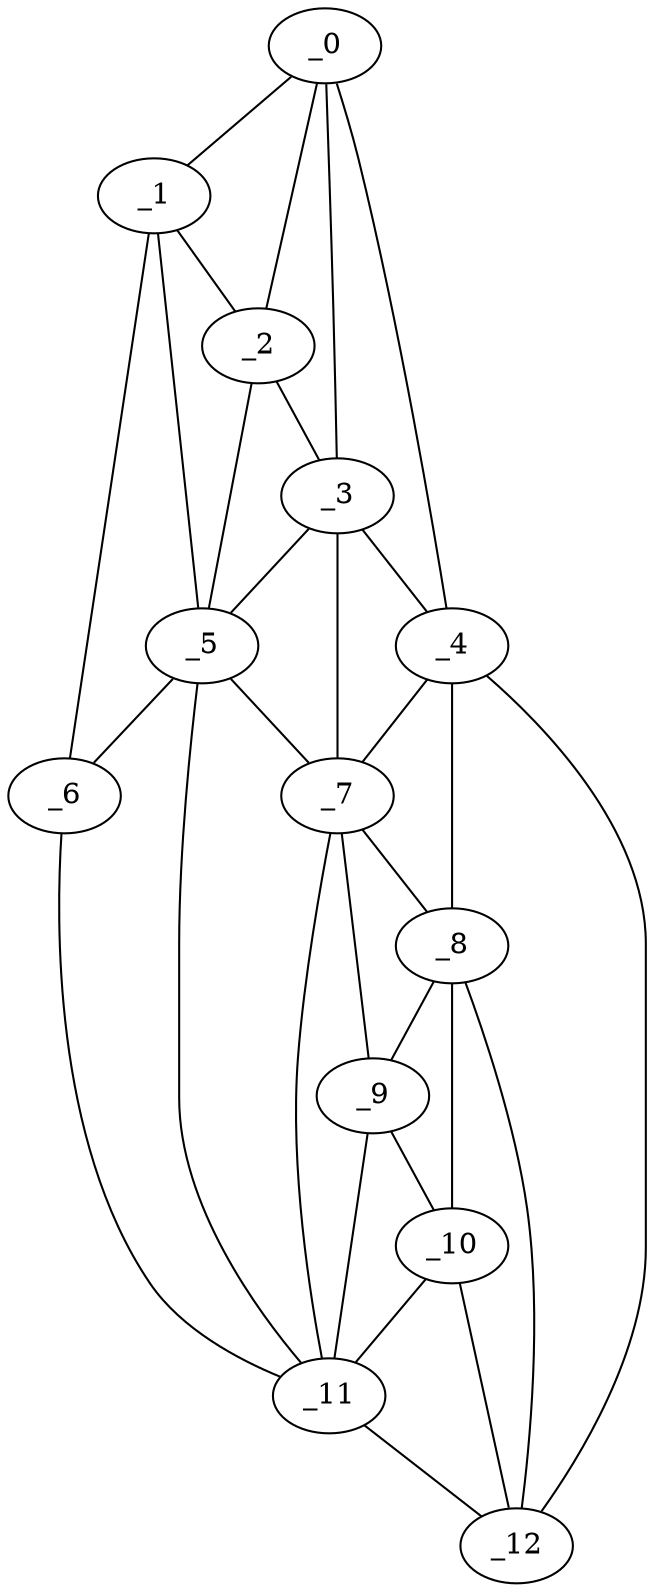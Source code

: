 graph "obj53__270.gxl" {
	_0	 [x=4,
		y=68];
	_1	 [x=12,
		y=88];
	_0 -- _1	 [valence=1];
	_2	 [x=19,
		y=55];
	_0 -- _2	 [valence=2];
	_3	 [x=25,
		y=45];
	_0 -- _3	 [valence=1];
	_4	 [x=31,
		y=25];
	_0 -- _4	 [valence=1];
	_1 -- _2	 [valence=2];
	_5	 [x=106,
		y=84];
	_1 -- _5	 [valence=1];
	_6	 [x=108,
		y=99];
	_1 -- _6	 [valence=1];
	_2 -- _3	 [valence=2];
	_2 -- _5	 [valence=2];
	_3 -- _4	 [valence=2];
	_3 -- _5	 [valence=2];
	_7	 [x=109,
		y=62];
	_3 -- _7	 [valence=2];
	_4 -- _7	 [valence=2];
	_8	 [x=112,
		y=40];
	_4 -- _8	 [valence=2];
	_12	 [x=122,
		y=27];
	_4 -- _12	 [valence=1];
	_5 -- _6	 [valence=2];
	_5 -- _7	 [valence=2];
	_11	 [x=118,
		y=72];
	_5 -- _11	 [valence=1];
	_6 -- _11	 [valence=1];
	_7 -- _8	 [valence=2];
	_9	 [x=114,
		y=55];
	_7 -- _9	 [valence=2];
	_7 -- _11	 [valence=2];
	_8 -- _9	 [valence=2];
	_10	 [x=115,
		y=47];
	_8 -- _10	 [valence=2];
	_8 -- _12	 [valence=1];
	_9 -- _10	 [valence=2];
	_9 -- _11	 [valence=2];
	_10 -- _11	 [valence=2];
	_10 -- _12	 [valence=2];
	_11 -- _12	 [valence=1];
}

